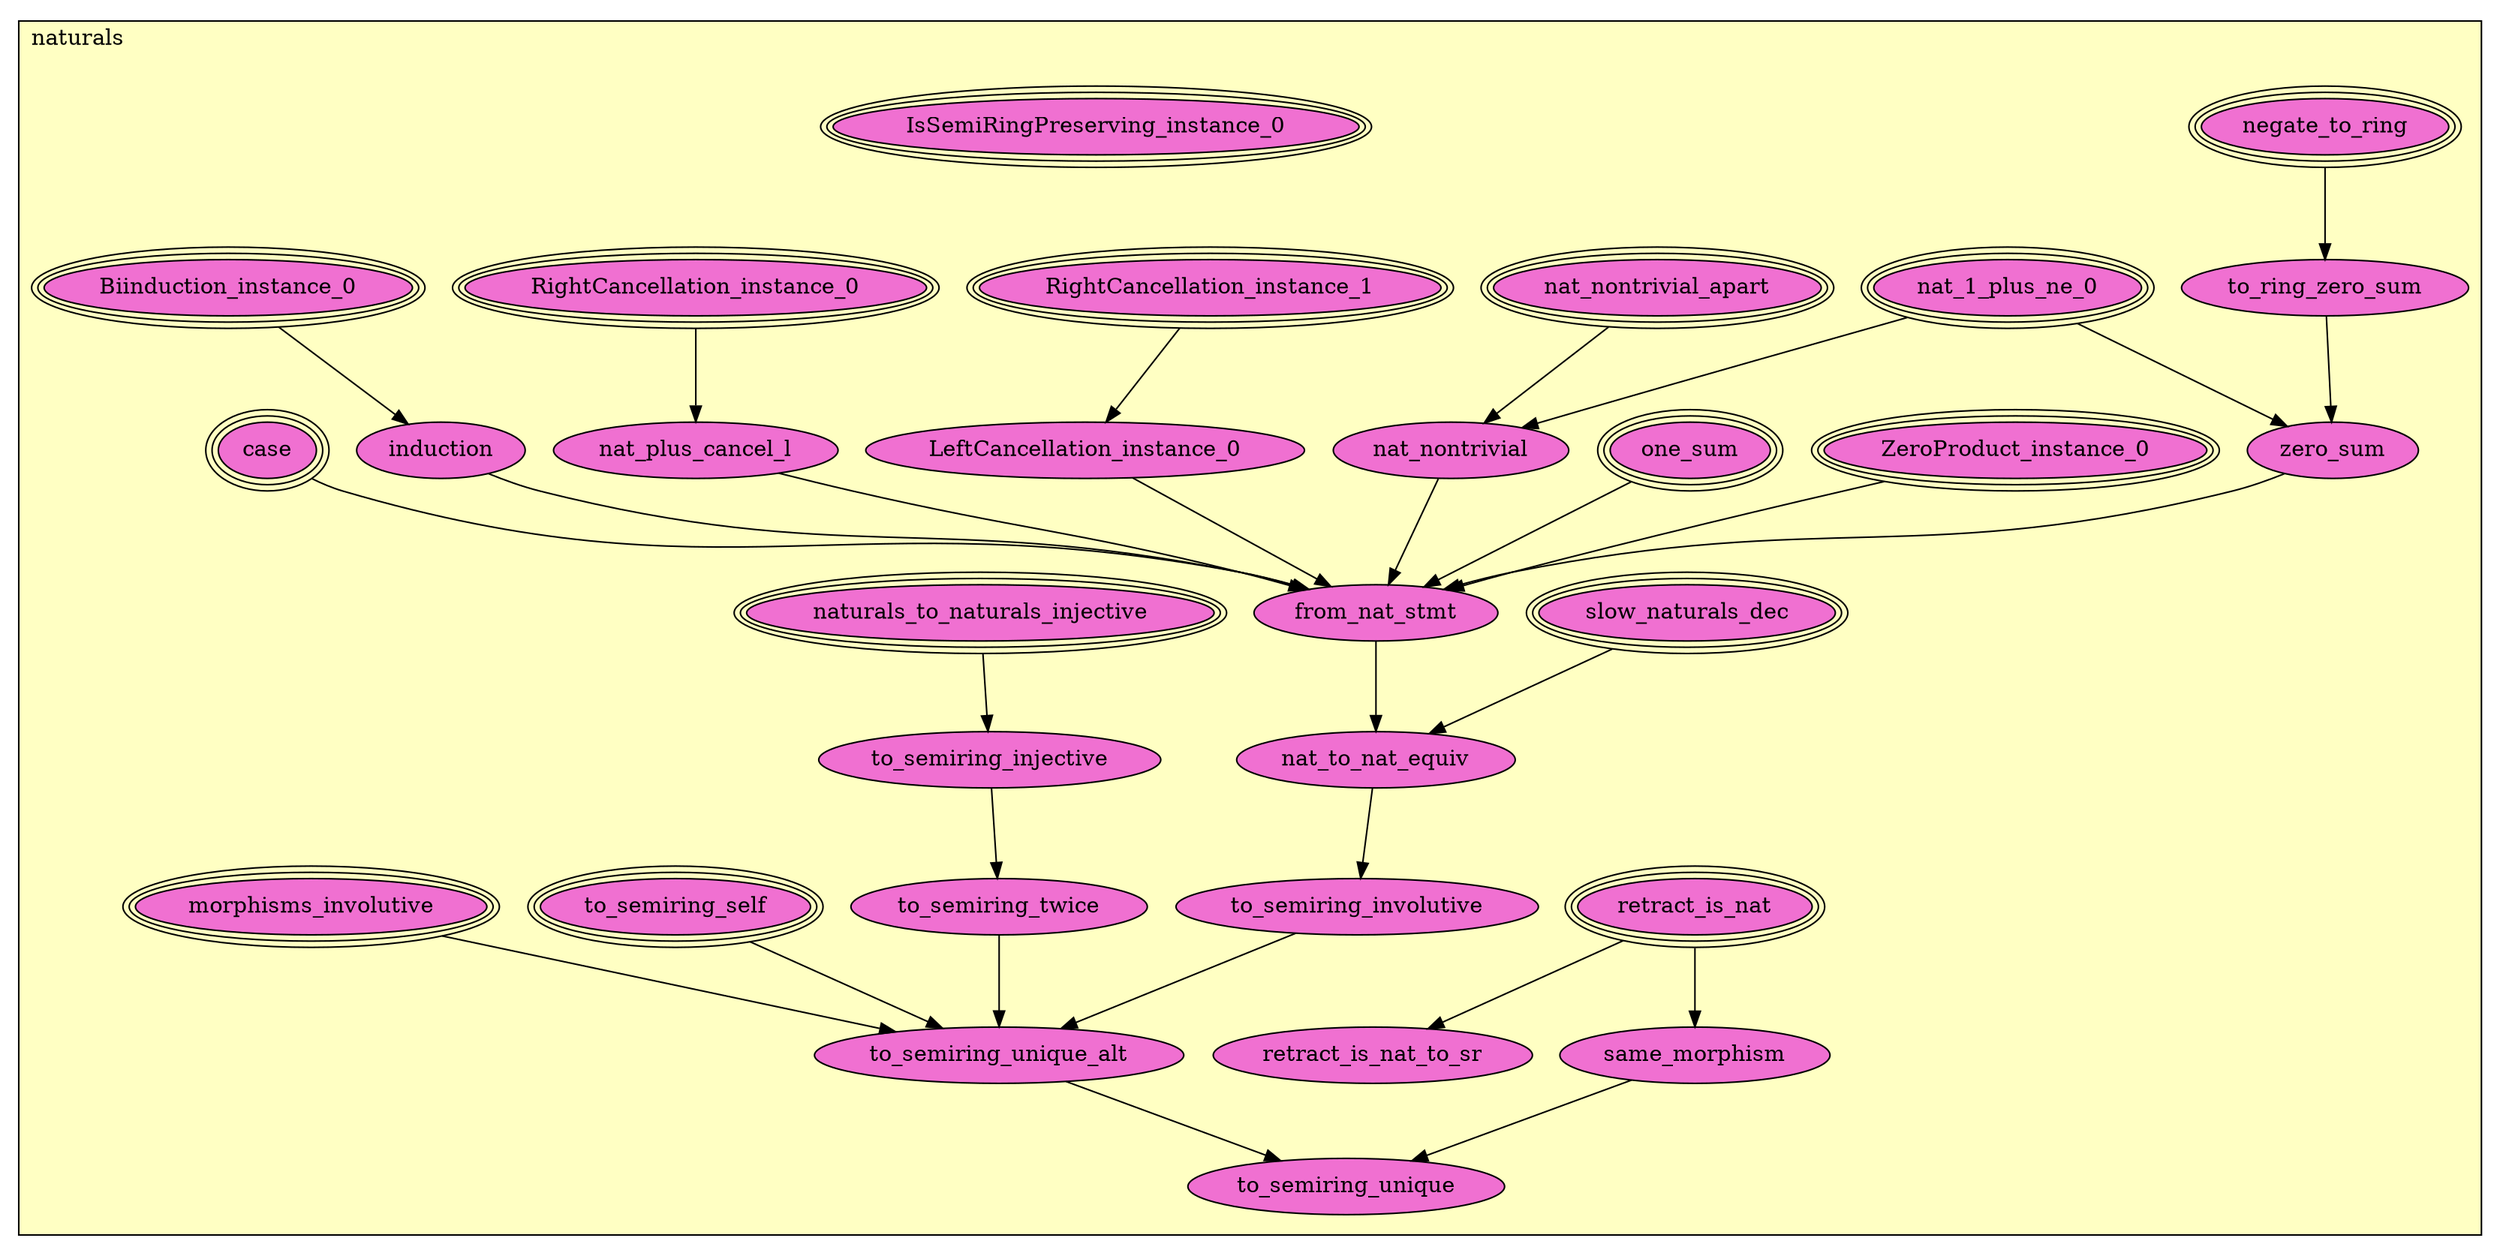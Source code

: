 digraph HoTT_Classes_theory_naturals {
  graph [ratio=0.5]
  node [style=filled]
naturals_negate_to_ring [label="negate_to_ring", URL=<naturals.html#negate_to_ring>, peripheries=3, fillcolor="#F070D1"] ;
naturals_to_ring_zero_sum [label="to_ring_zero_sum", URL=<naturals.html#to_ring_zero_sum>, fillcolor="#F070D1"] ;
naturals_slow_naturals_dec [label="slow_naturals_dec", URL=<naturals.html#slow_naturals_dec>, peripheries=3, fillcolor="#F070D1"] ;
naturals_nat_1_plus_ne_0 [label="nat_1_plus_ne_0", URL=<naturals.html#nat_1_plus_ne_0>, peripheries=3, fillcolor="#F070D1"] ;
naturals_ZeroProduct_instance_0 [label="ZeroProduct_instance_0", URL=<naturals.html#ZeroProduct_instance_0>, peripheries=3, fillcolor="#F070D1"] ;
naturals_one_sum [label="one_sum", URL=<naturals.html#one_sum>, peripheries=3, fillcolor="#F070D1"] ;
naturals_zero_sum [label="zero_sum", URL=<naturals.html#zero_sum>, fillcolor="#F070D1"] ;
naturals_nat_nontrivial_apart [label="nat_nontrivial_apart", URL=<naturals.html#nat_nontrivial_apart>, peripheries=3, fillcolor="#F070D1"] ;
naturals_nat_nontrivial [label="nat_nontrivial", URL=<naturals.html#nat_nontrivial>, fillcolor="#F070D1"] ;
naturals_RightCancellation_instance_1 [label="RightCancellation_instance_1", URL=<naturals.html#RightCancellation_instance_1>, peripheries=3, fillcolor="#F070D1"] ;
naturals_LeftCancellation_instance_0 [label="LeftCancellation_instance_0", URL=<naturals.html#LeftCancellation_instance_0>, fillcolor="#F070D1"] ;
naturals_RightCancellation_instance_0 [label="RightCancellation_instance_0", URL=<naturals.html#RightCancellation_instance_0>, peripheries=3, fillcolor="#F070D1"] ;
naturals_nat_plus_cancel_l [label="nat_plus_cancel_l", URL=<naturals.html#nat_plus_cancel_l>, fillcolor="#F070D1"] ;
naturals_Biinduction_instance_0 [label="Biinduction_instance_0", URL=<naturals.html#Biinduction_instance_0>, peripheries=3, fillcolor="#F070D1"] ;
naturals_case [label="case", URL=<naturals.html#case>, peripheries=3, fillcolor="#F070D1"] ;
naturals_induction [label="induction", URL=<naturals.html#induction>, fillcolor="#F070D1"] ;
naturals_from_nat_stmt [label="from_nat_stmt", URL=<naturals.html#from_nat_stmt>, fillcolor="#F070D1"] ;
naturals_nat_to_nat_equiv [label="nat_to_nat_equiv", URL=<naturals.html#nat_to_nat_equiv>, fillcolor="#F070D1"] ;
naturals_retract_is_nat [label="retract_is_nat", URL=<naturals.html#retract_is_nat>, peripheries=3, fillcolor="#F070D1"] ;
naturals_same_morphism [label="same_morphism", URL=<naturals.html#same_morphism>, fillcolor="#F070D1"] ;
naturals_IsSemiRingPreserving_instance_0 [label="IsSemiRingPreserving_instance_0", URL=<naturals.html#IsSemiRingPreserving_instance_0>, peripheries=3, fillcolor="#F070D1"] ;
naturals_retract_is_nat_to_sr [label="retract_is_nat_to_sr", URL=<naturals.html#retract_is_nat_to_sr>, fillcolor="#F070D1"] ;
naturals_naturals_to_naturals_injective [label="naturals_to_naturals_injective", URL=<naturals.html#naturals_to_naturals_injective>, peripheries=3, fillcolor="#F070D1"] ;
naturals_to_semiring_injective [label="to_semiring_injective", URL=<naturals.html#to_semiring_injective>, fillcolor="#F070D1"] ;
naturals_to_semiring_self [label="to_semiring_self", URL=<naturals.html#to_semiring_self>, peripheries=3, fillcolor="#F070D1"] ;
naturals_to_semiring_twice [label="to_semiring_twice", URL=<naturals.html#to_semiring_twice>, fillcolor="#F070D1"] ;
naturals_morphisms_involutive [label="morphisms_involutive", URL=<naturals.html#morphisms_involutive>, peripheries=3, fillcolor="#F070D1"] ;
naturals_to_semiring_involutive [label="to_semiring_involutive", URL=<naturals.html#to_semiring_involutive>, fillcolor="#F070D1"] ;
naturals_to_semiring_unique_alt [label="to_semiring_unique_alt", URL=<naturals.html#to_semiring_unique_alt>, fillcolor="#F070D1"] ;
naturals_to_semiring_unique [label="to_semiring_unique", URL=<naturals.html#to_semiring_unique>, fillcolor="#F070D1"] ;
  naturals_negate_to_ring -> naturals_to_ring_zero_sum [] ;
  naturals_to_ring_zero_sum -> naturals_zero_sum [] ;
  naturals_slow_naturals_dec -> naturals_nat_to_nat_equiv [] ;
  naturals_nat_1_plus_ne_0 -> naturals_zero_sum [] ;
  naturals_nat_1_plus_ne_0 -> naturals_nat_nontrivial [] ;
  naturals_ZeroProduct_instance_0 -> naturals_from_nat_stmt [] ;
  naturals_one_sum -> naturals_from_nat_stmt [] ;
  naturals_zero_sum -> naturals_from_nat_stmt [] ;
  naturals_nat_nontrivial_apart -> naturals_nat_nontrivial [] ;
  naturals_nat_nontrivial -> naturals_from_nat_stmt [] ;
  naturals_RightCancellation_instance_1 -> naturals_LeftCancellation_instance_0 [] ;
  naturals_LeftCancellation_instance_0 -> naturals_from_nat_stmt [] ;
  naturals_RightCancellation_instance_0 -> naturals_nat_plus_cancel_l [] ;
  naturals_nat_plus_cancel_l -> naturals_from_nat_stmt [] ;
  naturals_Biinduction_instance_0 -> naturals_induction [] ;
  naturals_case -> naturals_from_nat_stmt [] ;
  naturals_induction -> naturals_from_nat_stmt [] ;
  naturals_from_nat_stmt -> naturals_nat_to_nat_equiv [] ;
  naturals_nat_to_nat_equiv -> naturals_to_semiring_involutive [] ;
  naturals_retract_is_nat -> naturals_same_morphism [] ;
  naturals_retract_is_nat -> naturals_retract_is_nat_to_sr [] ;
  naturals_same_morphism -> naturals_to_semiring_unique [] ;
  naturals_naturals_to_naturals_injective -> naturals_to_semiring_injective [] ;
  naturals_to_semiring_injective -> naturals_to_semiring_twice [] ;
  naturals_to_semiring_self -> naturals_to_semiring_unique_alt [] ;
  naturals_to_semiring_twice -> naturals_to_semiring_unique_alt [] ;
  naturals_morphisms_involutive -> naturals_to_semiring_unique_alt [] ;
  naturals_to_semiring_involutive -> naturals_to_semiring_unique_alt [] ;
  naturals_to_semiring_unique_alt -> naturals_to_semiring_unique [] ;
subgraph cluster_naturals { label="naturals"; fillcolor="#FFFFC3"; labeljust=l; style=filled 
naturals_to_semiring_unique; naturals_to_semiring_unique_alt; naturals_to_semiring_involutive; naturals_morphisms_involutive; naturals_to_semiring_twice; naturals_to_semiring_self; naturals_to_semiring_injective; naturals_naturals_to_naturals_injective; naturals_retract_is_nat_to_sr; naturals_IsSemiRingPreserving_instance_0; naturals_same_morphism; naturals_retract_is_nat; naturals_nat_to_nat_equiv; naturals_from_nat_stmt; naturals_induction; naturals_case; naturals_Biinduction_instance_0; naturals_nat_plus_cancel_l; naturals_RightCancellation_instance_0; naturals_LeftCancellation_instance_0; naturals_RightCancellation_instance_1; naturals_nat_nontrivial; naturals_nat_nontrivial_apart; naturals_zero_sum; naturals_one_sum; naturals_ZeroProduct_instance_0; naturals_nat_1_plus_ne_0; naturals_slow_naturals_dec; naturals_to_ring_zero_sum; naturals_negate_to_ring; };
} /* END */
